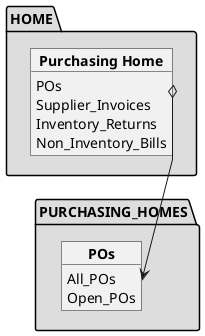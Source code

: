 @startuml f

skinparam linetype polyline
'skinparam linetype ortho

namespace HOME #DDDDDD  {

  object "**Purchasing Home**" as PurchasingHome  {
    POs
    Supplier_Invoices
    Inventory_Returns
    Non_Inventory_Bills
    '[[http://google.com Google]]
  }
}



namespace PURCHASING_HOMES #DDDDDD  {

  object "**POs**" as POs  {
    All_POs 
    Open_POs
  }
  
}

PurchasingHome::POs o--> POs::All_POs



@enduml